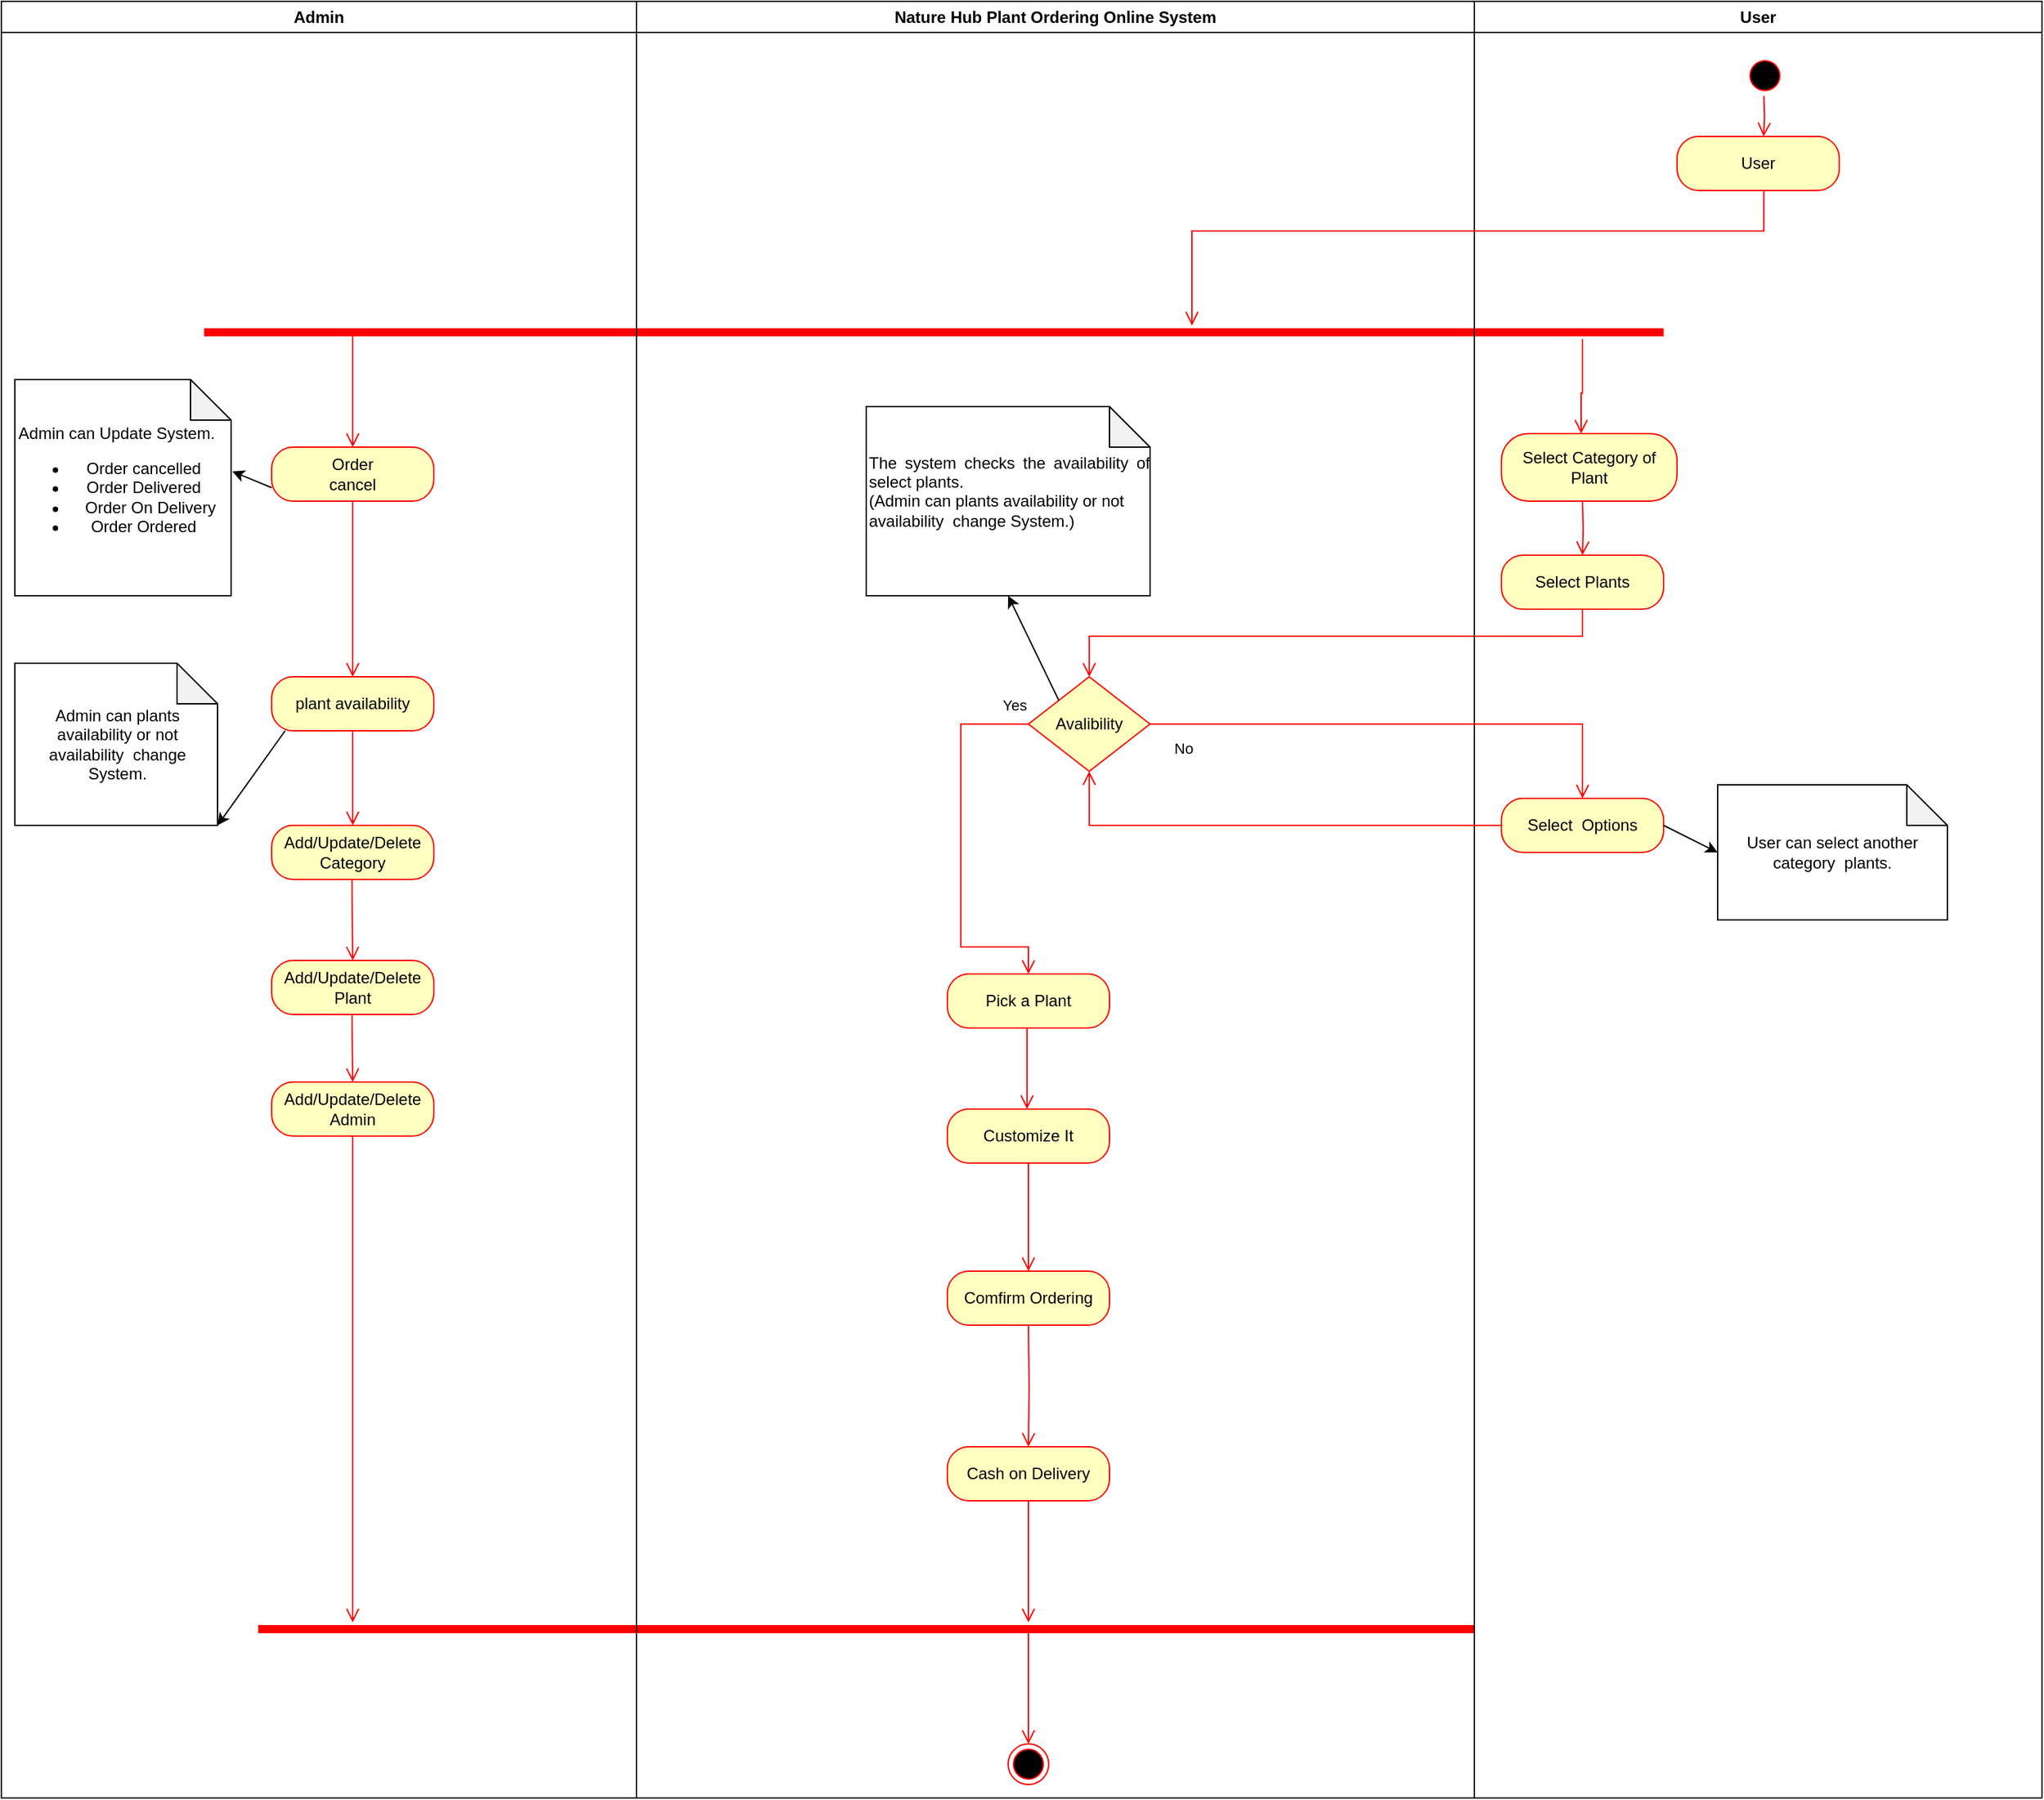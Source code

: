 <mxfile version="22.1.2" type="device">
  <diagram name="Page-1" id="e7e014a7-5840-1c2e-5031-d8a46d1fe8dd">
    <mxGraphModel dx="1370" dy="1233" grid="1" gridSize="10" guides="1" tooltips="1" connect="1" arrows="1" fold="1" page="1" pageScale="1" pageWidth="2336" pageHeight="1654" background="none" math="0" shadow="0">
      <root>
        <mxCell id="0" />
        <mxCell id="1" parent="0" />
        <mxCell id="D-Lx7p1aY3kXvJlmbkiS-72" value="" style="edgeStyle=orthogonalEdgeStyle;html=1;verticalAlign=bottom;endArrow=open;endSize=8;strokeColor=#ff0000;rounded=0;entryX=0.5;entryY=0;entryDx=0;entryDy=0;" parent="1" source="D-Lx7p1aY3kXvJlmbkiS-71" target="D-Lx7p1aY3kXvJlmbkiS-73" edge="1">
          <mxGeometry relative="1" as="geometry">
            <mxPoint x="750" y="660" as="targetPoint" />
            <Array as="points">
              <mxPoint x="1070" y="610" />
              <mxPoint x="755" y="610" />
            </Array>
          </mxGeometry>
        </mxCell>
        <mxCell id="d7In405NPHHbh9jf6Zfo-1" value="Nature Hub Plant Ordering Online System" style="swimlane;whiteSpace=wrap;html=1;" parent="1" vertex="1">
          <mxGeometry x="470" y="140" width="620" height="1330" as="geometry" />
        </mxCell>
        <mxCell id="D-Lx7p1aY3kXvJlmbkiS-84" value="" style="shape=line;html=1;strokeWidth=6;strokeColor=#ff0000;" parent="d7In405NPHHbh9jf6Zfo-1" vertex="1">
          <mxGeometry x="-280" y="1200" width="900" height="10" as="geometry" />
        </mxCell>
        <mxCell id="D-Lx7p1aY3kXvJlmbkiS-88" value="" style="ellipse;html=1;shape=endState;fillColor=#000000;strokeColor=#ff0000;" parent="d7In405NPHHbh9jf6Zfo-1" vertex="1">
          <mxGeometry x="275" y="1290" width="30" height="30" as="geometry" />
        </mxCell>
        <mxCell id="D-Lx7p1aY3kXvJlmbkiS-73" value="Avalibility" style="rhombus;whiteSpace=wrap;html=1;fontColor=#000000;fillColor=#ffffc0;strokeColor=#ff0000;" parent="d7In405NPHHbh9jf6Zfo-1" vertex="1">
          <mxGeometry x="290" y="500" width="90" height="70" as="geometry" />
        </mxCell>
        <mxCell id="D-Lx7p1aY3kXvJlmbkiS-74" value="Yes" style="edgeStyle=orthogonalEdgeStyle;html=1;align=left;verticalAlign=bottom;endArrow=open;endSize=8;strokeColor=#ff0000;rounded=0;exitX=0;exitY=0.5;exitDx=0;exitDy=0;entryX=0.5;entryY=0;entryDx=0;entryDy=0;" parent="d7In405NPHHbh9jf6Zfo-1" source="D-Lx7p1aY3kXvJlmbkiS-73" target="D-Lx7p1aY3kXvJlmbkiS-78" edge="1">
          <mxGeometry x="-0.854" y="-5" relative="1" as="geometry">
            <mxPoint x="500" y="720" as="targetPoint" />
            <mxPoint x="390" y="570" as="sourcePoint" />
            <Array as="points">
              <mxPoint x="240" y="535" />
              <mxPoint x="240" y="700" />
              <mxPoint x="290" y="700" />
            </Array>
            <mxPoint as="offset" />
          </mxGeometry>
        </mxCell>
        <mxCell id="D-Lx7p1aY3kXvJlmbkiS-78" value="Pick a Plant" style="rounded=1;whiteSpace=wrap;html=1;arcSize=40;fontColor=#000000;fillColor=#ffffc0;strokeColor=#ff0000;" parent="d7In405NPHHbh9jf6Zfo-1" vertex="1">
          <mxGeometry x="230" y="720" width="120" height="40" as="geometry" />
        </mxCell>
        <mxCell id="D-Lx7p1aY3kXvJlmbkiS-80" value="Customize It" style="rounded=1;whiteSpace=wrap;html=1;arcSize=40;fontColor=#000000;fillColor=#ffffc0;strokeColor=#ff0000;" parent="d7In405NPHHbh9jf6Zfo-1" vertex="1">
          <mxGeometry x="230" y="820" width="120" height="40" as="geometry" />
        </mxCell>
        <mxCell id="D-Lx7p1aY3kXvJlmbkiS-81" value="" style="edgeStyle=orthogonalEdgeStyle;html=1;verticalAlign=bottom;endArrow=open;endSize=8;strokeColor=#ff0000;rounded=0;entryX=0.5;entryY=0;entryDx=0;entryDy=0;exitX=0.5;exitY=1;exitDx=0;exitDy=0;" parent="d7In405NPHHbh9jf6Zfo-1" source="D-Lx7p1aY3kXvJlmbkiS-80" edge="1" target="D-Lx7p1aY3kXvJlmbkiS-82">
          <mxGeometry relative="1" as="geometry">
            <mxPoint x="290" y="920" as="targetPoint" />
            <mxPoint x="290" y="880" as="sourcePoint" />
          </mxGeometry>
        </mxCell>
        <mxCell id="D-Lx7p1aY3kXvJlmbkiS-82" value="Comfirm Ordering" style="rounded=1;whiteSpace=wrap;html=1;arcSize=40;fontColor=#000000;fillColor=#ffffc0;strokeColor=#ff0000;" parent="d7In405NPHHbh9jf6Zfo-1" vertex="1">
          <mxGeometry x="230" y="940" width="120" height="40" as="geometry" />
        </mxCell>
        <mxCell id="D-Lx7p1aY3kXvJlmbkiS-95" value="" style="edgeStyle=orthogonalEdgeStyle;html=1;verticalAlign=bottom;endArrow=open;endSize=8;strokeColor=#ff0000;rounded=0;" parent="d7In405NPHHbh9jf6Zfo-1" edge="1">
          <mxGeometry relative="1" as="geometry">
            <mxPoint x="289" y="820" as="targetPoint" />
            <mxPoint x="289" y="760" as="sourcePoint" />
          </mxGeometry>
        </mxCell>
        <mxCell id="D-Lx7p1aY3kXvJlmbkiS-64" value="" style="shape=line;html=1;strokeWidth=6;strokeColor=#ff0000;" parent="d7In405NPHHbh9jf6Zfo-1" vertex="1">
          <mxGeometry x="-320" y="240" width="1080" height="10" as="geometry" />
        </mxCell>
        <mxCell id="0B0bKcSrF04HPGXSi_6T-3" value="&lt;div style=&quot;text-align: justify;&quot;&gt;The system checks the availability of select plants.&lt;/div&gt;(Admin can plants availability or not availability&amp;nbsp; change System.&lt;span style=&quot;text-align: justify; background-color: initial;&quot;&gt;)&amp;nbsp;&lt;/span&gt;&lt;br&gt;&lt;div style=&quot;text-align: justify;&quot;&gt;&lt;br&gt;&lt;/div&gt;" style="shape=note;whiteSpace=wrap;html=1;backgroundOutline=1;darkOpacity=0.05;align=left;" parent="d7In405NPHHbh9jf6Zfo-1" vertex="1">
          <mxGeometry x="170" y="300" width="210" height="140" as="geometry" />
        </mxCell>
        <mxCell id="0B0bKcSrF04HPGXSi_6T-4" value="" style="endArrow=classic;html=1;rounded=0;exitX=0;exitY=0;exitDx=0;exitDy=0;entryX=0.5;entryY=1;entryDx=0;entryDy=0;entryPerimeter=0;" parent="d7In405NPHHbh9jf6Zfo-1" source="D-Lx7p1aY3kXvJlmbkiS-73" target="0B0bKcSrF04HPGXSi_6T-3" edge="1">
          <mxGeometry width="50" height="50" relative="1" as="geometry">
            <mxPoint x="400" y="480" as="sourcePoint" />
            <mxPoint x="450" y="430" as="targetPoint" />
          </mxGeometry>
        </mxCell>
        <mxCell id="p9rLJVVDUtzbD-9kXD-B-3" value="Cash on Delivery" style="rounded=1;whiteSpace=wrap;html=1;arcSize=40;fontColor=#000000;fillColor=#ffffc0;strokeColor=#ff0000;" vertex="1" parent="d7In405NPHHbh9jf6Zfo-1">
          <mxGeometry x="230" y="1070" width="120" height="40" as="geometry" />
        </mxCell>
        <mxCell id="p9rLJVVDUtzbD-9kXD-B-10" value="" style="edgeStyle=orthogonalEdgeStyle;html=1;verticalAlign=bottom;endArrow=open;endSize=8;strokeColor=#ff0000;rounded=0;entryX=0.5;entryY=0;entryDx=0;entryDy=0;" edge="1" parent="d7In405NPHHbh9jf6Zfo-1" target="D-Lx7p1aY3kXvJlmbkiS-88">
          <mxGeometry relative="1" as="geometry">
            <mxPoint x="310" y="1320" as="targetPoint" />
            <mxPoint x="290" y="1205" as="sourcePoint" />
            <Array as="points">
              <mxPoint x="290" y="1250" />
              <mxPoint x="290" y="1250" />
            </Array>
          </mxGeometry>
        </mxCell>
        <mxCell id="p9rLJVVDUtzbD-9kXD-B-11" value="" style="edgeStyle=orthogonalEdgeStyle;html=1;verticalAlign=bottom;endArrow=open;endSize=8;strokeColor=#ff0000;rounded=0;exitX=0.5;exitY=1;exitDx=0;exitDy=0;" edge="1" parent="d7In405NPHHbh9jf6Zfo-1" source="p9rLJVVDUtzbD-9kXD-B-3">
          <mxGeometry relative="1" as="geometry">
            <mxPoint x="290" y="1200" as="targetPoint" />
            <mxPoint x="360" y="1140" as="sourcePoint" />
            <Array as="points">
              <mxPoint x="290" y="1150" />
              <mxPoint x="290" y="1150" />
            </Array>
          </mxGeometry>
        </mxCell>
        <mxCell id="d7In405NPHHbh9jf6Zfo-2" value="User" style="swimlane;whiteSpace=wrap;html=1;" parent="1" vertex="1">
          <mxGeometry x="1090" y="140" width="420" height="1330" as="geometry" />
        </mxCell>
        <mxCell id="D-Lx7p1aY3kXvJlmbkiS-62" value="User" style="rounded=1;whiteSpace=wrap;html=1;arcSize=40;fontColor=#000000;fillColor=#ffffc0;strokeColor=#ff0000;" parent="d7In405NPHHbh9jf6Zfo-2" vertex="1">
          <mxGeometry x="150" y="100" width="120" height="40" as="geometry" />
        </mxCell>
        <mxCell id="D-Lx7p1aY3kXvJlmbkiS-69" value="Select Category of Plant" style="rounded=1;whiteSpace=wrap;html=1;arcSize=40;fontColor=#000000;fillColor=#ffffc0;strokeColor=#ff0000;" parent="d7In405NPHHbh9jf6Zfo-2" vertex="1">
          <mxGeometry x="20" y="320" width="130" height="50" as="geometry" />
        </mxCell>
        <mxCell id="D-Lx7p1aY3kXvJlmbkiS-71" value="Select Plants" style="rounded=1;whiteSpace=wrap;html=1;arcSize=40;fontColor=#000000;fillColor=#ffffc0;strokeColor=#ff0000;" parent="d7In405NPHHbh9jf6Zfo-2" vertex="1">
          <mxGeometry x="20" y="410" width="120" height="40" as="geometry" />
        </mxCell>
        <mxCell id="D-Lx7p1aY3kXvJlmbkiS-70" value="" style="edgeStyle=orthogonalEdgeStyle;html=1;verticalAlign=bottom;endArrow=open;endSize=8;strokeColor=#ff0000;rounded=0;entryX=0.5;entryY=0;entryDx=0;entryDy=0;" parent="d7In405NPHHbh9jf6Zfo-2" target="D-Lx7p1aY3kXvJlmbkiS-71" edge="1">
          <mxGeometry relative="1" as="geometry">
            <mxPoint x="-220" y="423" as="targetPoint" />
            <mxPoint x="80" y="370" as="sourcePoint" />
          </mxGeometry>
        </mxCell>
        <mxCell id="d7In405NPHHbh9jf6Zfo-14" value="" style="ellipse;html=1;shape=startState;fillColor=#000000;strokeColor=#ff0000;" parent="d7In405NPHHbh9jf6Zfo-2" vertex="1">
          <mxGeometry x="200" y="40" width="30" height="30" as="geometry" />
        </mxCell>
        <mxCell id="d7In405NPHHbh9jf6Zfo-15" value="" style="edgeStyle=orthogonalEdgeStyle;html=1;verticalAlign=bottom;endArrow=open;endSize=8;strokeColor=#ff0000;rounded=0;" parent="d7In405NPHHbh9jf6Zfo-2" edge="1">
          <mxGeometry relative="1" as="geometry">
            <mxPoint x="79" y="320" as="targetPoint" />
            <mxPoint x="80" y="250" as="sourcePoint" />
            <Array as="points">
              <mxPoint x="79.23" y="290" />
              <mxPoint x="79.23" y="290" />
            </Array>
          </mxGeometry>
        </mxCell>
        <mxCell id="d7In405NPHHbh9jf6Zfo-18" value="" style="edgeStyle=orthogonalEdgeStyle;html=1;verticalAlign=bottom;endArrow=open;endSize=8;strokeColor=#ff0000;rounded=0;" parent="d7In405NPHHbh9jf6Zfo-2" edge="1">
          <mxGeometry relative="1" as="geometry">
            <mxPoint x="214" y="100" as="targetPoint" />
            <mxPoint x="214.23" y="70" as="sourcePoint" />
          </mxGeometry>
        </mxCell>
        <mxCell id="d7In405NPHHbh9jf6Zfo-19" value="" style="edgeStyle=orthogonalEdgeStyle;html=1;verticalAlign=bottom;endArrow=open;endSize=8;strokeColor=#ff0000;rounded=0;" parent="d7In405NPHHbh9jf6Zfo-2" target="D-Lx7p1aY3kXvJlmbkiS-64" edge="1">
          <mxGeometry relative="1" as="geometry">
            <mxPoint x="-200" y="220" as="targetPoint" />
            <mxPoint x="214.23" y="140" as="sourcePoint" />
            <Array as="points">
              <mxPoint x="214" y="170" />
              <mxPoint x="-209" y="170" />
            </Array>
          </mxGeometry>
        </mxCell>
        <mxCell id="D-Lx7p1aY3kXvJlmbkiS-76" value="Select&amp;nbsp; Options" style="rounded=1;whiteSpace=wrap;html=1;arcSize=40;fontColor=#000000;fillColor=#ffffc0;strokeColor=#ff0000;" parent="d7In405NPHHbh9jf6Zfo-2" vertex="1">
          <mxGeometry x="20" y="590" width="120" height="40" as="geometry" />
        </mxCell>
        <mxCell id="0B0bKcSrF04HPGXSi_6T-1" value="User can select another category&amp;nbsp; plants." style="shape=note;whiteSpace=wrap;html=1;backgroundOutline=1;darkOpacity=0.05;" parent="d7In405NPHHbh9jf6Zfo-2" vertex="1">
          <mxGeometry x="180" y="580" width="170" height="100" as="geometry" />
        </mxCell>
        <mxCell id="0B0bKcSrF04HPGXSi_6T-2" value="" style="endArrow=classic;html=1;rounded=0;exitX=1;exitY=0.5;exitDx=0;exitDy=0;" parent="d7In405NPHHbh9jf6Zfo-2" source="D-Lx7p1aY3kXvJlmbkiS-76" edge="1">
          <mxGeometry width="50" height="50" relative="1" as="geometry">
            <mxPoint x="130" y="680" as="sourcePoint" />
            <mxPoint x="180" y="630" as="targetPoint" />
          </mxGeometry>
        </mxCell>
        <mxCell id="D-Lx7p1aY3kXvJlmbkiS-75" value="No" style="edgeStyle=orthogonalEdgeStyle;html=1;align=left;verticalAlign=top;endArrow=open;endSize=8;strokeColor=#ff0000;rounded=0;exitX=1;exitY=0.5;exitDx=0;exitDy=0;entryX=0.5;entryY=0;entryDx=0;entryDy=0;" parent="1" source="D-Lx7p1aY3kXvJlmbkiS-73" target="D-Lx7p1aY3kXvJlmbkiS-76" edge="1">
          <mxGeometry x="-0.917" y="-5" relative="1" as="geometry">
            <mxPoint x="800" y="740" as="targetPoint" />
            <mxPoint as="offset" />
          </mxGeometry>
        </mxCell>
        <mxCell id="D-Lx7p1aY3kXvJlmbkiS-77" value="" style="edgeStyle=orthogonalEdgeStyle;html=1;verticalAlign=bottom;endArrow=open;endSize=8;strokeColor=#ff0000;rounded=0;entryX=0.5;entryY=1;entryDx=0;entryDy=0;" parent="1" source="D-Lx7p1aY3kXvJlmbkiS-76" target="D-Lx7p1aY3kXvJlmbkiS-73" edge="1">
          <mxGeometry relative="1" as="geometry">
            <mxPoint x="810" y="720" as="targetPoint" />
            <Array as="points">
              <mxPoint x="805" y="750" />
            </Array>
          </mxGeometry>
        </mxCell>
        <mxCell id="p9rLJVVDUtzbD-9kXD-B-9" value="" style="edgeStyle=orthogonalEdgeStyle;html=1;verticalAlign=bottom;endArrow=open;endSize=8;strokeColor=#ff0000;rounded=0;entryX=0.5;entryY=0;entryDx=0;entryDy=0;" edge="1" parent="1" target="p9rLJVVDUtzbD-9kXD-B-3">
          <mxGeometry relative="1" as="geometry">
            <mxPoint x="760" y="1190" as="targetPoint" />
            <mxPoint x="760" y="1120" as="sourcePoint" />
            <Array as="points" />
          </mxGeometry>
        </mxCell>
        <mxCell id="p9rLJVVDUtzbD-9kXD-B-12" value="Admin" style="swimlane;whiteSpace=wrap;html=1;" vertex="1" parent="1">
          <mxGeometry y="140" width="470" height="1330" as="geometry" />
        </mxCell>
        <mxCell id="d7In405NPHHbh9jf6Zfo-11" value="" style="edgeStyle=orthogonalEdgeStyle;html=1;verticalAlign=bottom;endArrow=open;endSize=8;strokeColor=#ff0000;rounded=0;exitX=0.5;exitY=1;exitDx=0;exitDy=0;" parent="p9rLJVVDUtzbD-9kXD-B-12" source="p9rLJVVDUtzbD-9kXD-B-41" edge="1">
          <mxGeometry relative="1" as="geometry">
            <mxPoint x="260" y="1200" as="targetPoint" />
            <mxPoint x="260" y="870" as="sourcePoint" />
          </mxGeometry>
        </mxCell>
        <mxCell id="p9rLJVVDUtzbD-9kXD-B-34" value="plant availability" style="rounded=1;whiteSpace=wrap;html=1;arcSize=40;fontColor=#000000;fillColor=#ffffc0;strokeColor=#ff0000;" vertex="1" parent="p9rLJVVDUtzbD-9kXD-B-12">
          <mxGeometry x="200" y="500" width="120" height="40" as="geometry" />
        </mxCell>
        <mxCell id="p9rLJVVDUtzbD-9kXD-B-33" value="Order&lt;br&gt;cancel" style="rounded=1;whiteSpace=wrap;html=1;arcSize=40;fontColor=#000000;fillColor=#ffffc0;strokeColor=#ff0000;" vertex="1" parent="p9rLJVVDUtzbD-9kXD-B-12">
          <mxGeometry x="200" y="330" width="120" height="40" as="geometry" />
        </mxCell>
        <mxCell id="p9rLJVVDUtzbD-9kXD-B-35" value="" style="edgeStyle=orthogonalEdgeStyle;html=1;verticalAlign=bottom;endArrow=open;endSize=8;strokeColor=#ff0000;rounded=0;" edge="1" parent="p9rLJVVDUtzbD-9kXD-B-12">
          <mxGeometry relative="1" as="geometry">
            <mxPoint x="260" y="500" as="targetPoint" />
            <mxPoint x="260" y="370" as="sourcePoint" />
          </mxGeometry>
        </mxCell>
        <mxCell id="p9rLJVVDUtzbD-9kXD-B-37" value="&lt;div style=&quot;text-align: center;&quot;&gt;Admin can plants availability or not availability&amp;nbsp; change System.&lt;br&gt;&lt;/div&gt;" style="shape=note;whiteSpace=wrap;html=1;backgroundOutline=1;darkOpacity=0.05;align=left;" vertex="1" parent="p9rLJVVDUtzbD-9kXD-B-12">
          <mxGeometry x="10" y="490" width="150" height="120" as="geometry" />
        </mxCell>
        <mxCell id="p9rLJVVDUtzbD-9kXD-B-38" value="" style="endArrow=classic;html=1;rounded=0;entryX=1;entryY=1;entryDx=0;entryDy=0;entryPerimeter=0;exitX=0.083;exitY=1;exitDx=0;exitDy=0;exitPerimeter=0;" edge="1" parent="p9rLJVVDUtzbD-9kXD-B-12" source="p9rLJVVDUtzbD-9kXD-B-34" target="p9rLJVVDUtzbD-9kXD-B-37">
          <mxGeometry width="50" height="50" relative="1" as="geometry">
            <mxPoint x="210" y="530" as="sourcePoint" />
            <mxPoint x="362" y="352" as="targetPoint" />
          </mxGeometry>
        </mxCell>
        <mxCell id="p9rLJVVDUtzbD-9kXD-B-39" value="Add/Update/Delete Category" style="rounded=1;whiteSpace=wrap;html=1;arcSize=40;fontColor=#000000;fillColor=#ffffc0;strokeColor=#ff0000;" vertex="1" parent="p9rLJVVDUtzbD-9kXD-B-12">
          <mxGeometry x="200" y="610" width="120" height="40" as="geometry" />
        </mxCell>
        <mxCell id="p9rLJVVDUtzbD-9kXD-B-40" value="Add/Update/Delete Plant" style="rounded=1;whiteSpace=wrap;html=1;arcSize=40;fontColor=#000000;fillColor=#ffffc0;strokeColor=#ff0000;" vertex="1" parent="p9rLJVVDUtzbD-9kXD-B-12">
          <mxGeometry x="200" y="710" width="120" height="40" as="geometry" />
        </mxCell>
        <mxCell id="p9rLJVVDUtzbD-9kXD-B-41" value="Add/Update/Delete Admin" style="rounded=1;whiteSpace=wrap;html=1;arcSize=40;fontColor=#000000;fillColor=#ffffc0;strokeColor=#ff0000;" vertex="1" parent="p9rLJVVDUtzbD-9kXD-B-12">
          <mxGeometry x="200" y="800" width="120" height="40" as="geometry" />
        </mxCell>
        <mxCell id="p9rLJVVDUtzbD-9kXD-B-42" value="&lt;div style=&quot;text-align: center;&quot;&gt;Admin can Update System.&lt;br&gt;&lt;/div&gt;&lt;div style=&quot;text-align: center;&quot;&gt;&lt;ul&gt;&lt;li&gt;Order cancelled&lt;/li&gt;&lt;li&gt;Order Delivered&lt;/li&gt;&lt;li&gt;&amp;nbsp; &amp;nbsp;Order On Delivery&lt;/li&gt;&lt;li&gt;Order Ordered&lt;/li&gt;&lt;/ul&gt;&lt;/div&gt;" style="shape=note;whiteSpace=wrap;html=1;backgroundOutline=1;darkOpacity=0.05;align=left;" vertex="1" parent="p9rLJVVDUtzbD-9kXD-B-12">
          <mxGeometry x="10" y="280" width="160" height="160" as="geometry" />
        </mxCell>
        <mxCell id="p9rLJVVDUtzbD-9kXD-B-43" value="" style="endArrow=classic;html=1;rounded=0;exitX=0;exitY=0.75;exitDx=0;exitDy=0;entryX=1.006;entryY=0.425;entryDx=0;entryDy=0;entryPerimeter=0;" edge="1" parent="p9rLJVVDUtzbD-9kXD-B-12" source="p9rLJVVDUtzbD-9kXD-B-33" target="p9rLJVVDUtzbD-9kXD-B-42">
          <mxGeometry width="50" height="50" relative="1" as="geometry">
            <mxPoint x="190" y="410" as="sourcePoint" />
            <mxPoint x="150" y="460" as="targetPoint" />
          </mxGeometry>
        </mxCell>
        <mxCell id="p9rLJVVDUtzbD-9kXD-B-44" value="" style="edgeStyle=orthogonalEdgeStyle;html=1;verticalAlign=bottom;endArrow=open;endSize=8;strokeColor=#ff0000;rounded=0;" edge="1" parent="p9rLJVVDUtzbD-9kXD-B-12">
          <mxGeometry relative="1" as="geometry">
            <mxPoint x="260" y="610" as="targetPoint" />
            <mxPoint x="260" y="540" as="sourcePoint" />
            <Array as="points">
              <mxPoint x="260" y="560" />
              <mxPoint x="260" y="560" />
            </Array>
          </mxGeometry>
        </mxCell>
        <mxCell id="p9rLJVVDUtzbD-9kXD-B-46" value="" style="edgeStyle=orthogonalEdgeStyle;html=1;verticalAlign=bottom;endArrow=open;endSize=8;strokeColor=#ff0000;rounded=0;" edge="1" parent="p9rLJVVDUtzbD-9kXD-B-12">
          <mxGeometry relative="1" as="geometry">
            <mxPoint x="260" y="800" as="targetPoint" />
            <mxPoint x="259.5" y="750" as="sourcePoint" />
            <Array as="points">
              <mxPoint x="259.5" y="756" />
            </Array>
          </mxGeometry>
        </mxCell>
        <mxCell id="p9rLJVVDUtzbD-9kXD-B-45" value="" style="edgeStyle=orthogonalEdgeStyle;html=1;verticalAlign=bottom;endArrow=open;endSize=8;strokeColor=#ff0000;rounded=0;" edge="1" parent="p9rLJVVDUtzbD-9kXD-B-12">
          <mxGeometry relative="1" as="geometry">
            <mxPoint x="260" y="710" as="targetPoint" />
            <mxPoint x="259.5" y="650" as="sourcePoint" />
            <Array as="points">
              <mxPoint x="259.5" y="660" />
              <mxPoint x="259.5" y="660" />
            </Array>
          </mxGeometry>
        </mxCell>
        <mxCell id="d7In405NPHHbh9jf6Zfo-20" value="" style="edgeStyle=orthogonalEdgeStyle;html=1;verticalAlign=bottom;endArrow=open;endSize=8;strokeColor=#ff0000;rounded=0;entryX=0.5;entryY=0;entryDx=0;entryDy=0;" parent="1" edge="1" target="p9rLJVVDUtzbD-9kXD-B-33">
          <mxGeometry relative="1" as="geometry">
            <mxPoint x="210" y="440" as="targetPoint" />
            <mxPoint x="260" y="385" as="sourcePoint" />
            <Array as="points">
              <mxPoint x="260" y="391" />
            </Array>
          </mxGeometry>
        </mxCell>
      </root>
    </mxGraphModel>
  </diagram>
</mxfile>
